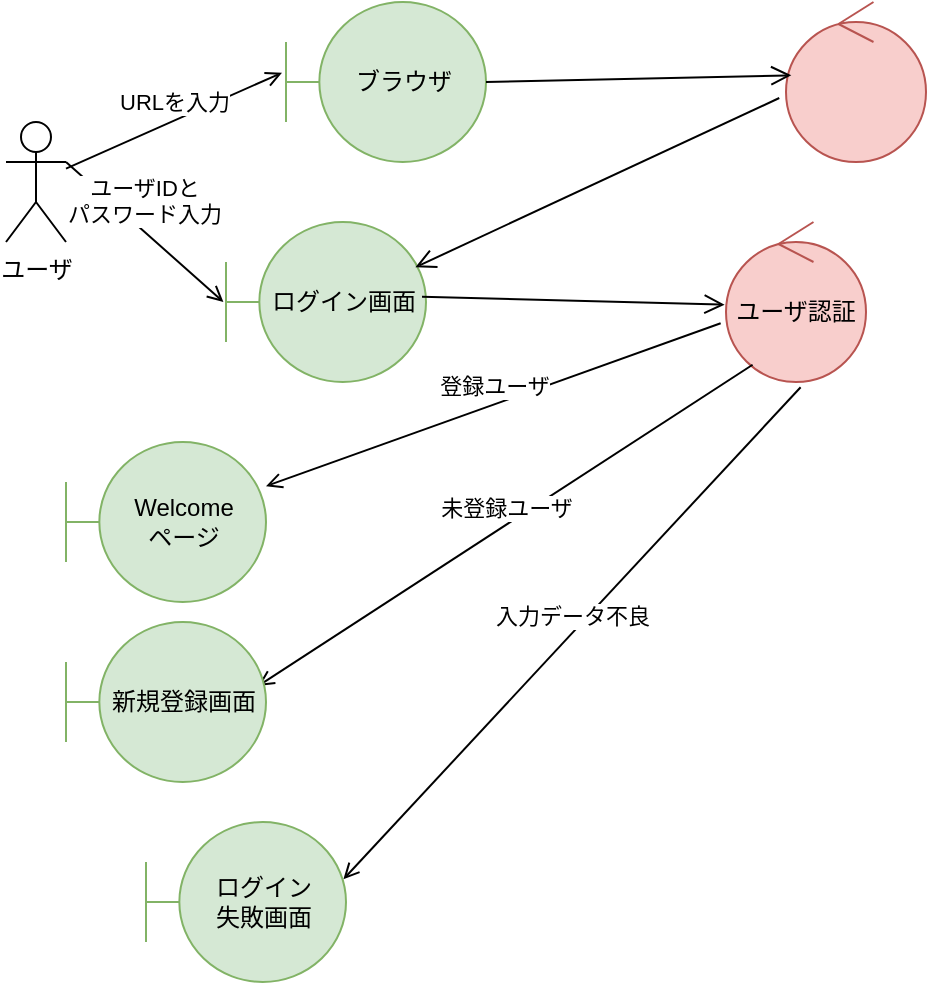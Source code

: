 <mxfile>
    <diagram id="dRtx_zkjnaV4VYiATWbP" name="ページ1">
        <mxGraphModel dx="576" dy="419" grid="1" gridSize="10" guides="1" tooltips="1" connect="1" arrows="1" fold="1" page="1" pageScale="1" pageWidth="827" pageHeight="1169" math="0" shadow="0">
            <root>
                <mxCell id="0"/>
                <mxCell id="1" parent="0"/>
                <mxCell id="2" value="ユーザ" style="shape=umlActor;verticalLabelPosition=bottom;verticalAlign=top;html=1;outlineConnect=0;" parent="1" vertex="1">
                    <mxGeometry x="100" y="130" width="30" height="60" as="geometry"/>
                </mxCell>
                <mxCell id="5" value="ブラウザ" style="shape=umlBoundary;whiteSpace=wrap;html=1;fillColor=#d5e8d4;strokeColor=#82b366;" parent="1" vertex="1">
                    <mxGeometry x="240" y="70" width="100" height="80" as="geometry"/>
                </mxCell>
                <mxCell id="6" value="URLを入力" style="html=1;verticalAlign=bottom;endArrow=open;curved=0;rounded=0;entryX=-0.02;entryY=0.442;entryDx=0;entryDy=0;entryPerimeter=0;endFill=0;" parent="1" source="2" target="5" edge="1">
                    <mxGeometry width="80" relative="1" as="geometry">
                        <mxPoint x="260" y="220" as="sourcePoint"/>
                        <mxPoint x="340" y="220" as="targetPoint"/>
                    </mxGeometry>
                </mxCell>
                <mxCell id="7" value="" style="ellipse;shape=umlControl;whiteSpace=wrap;html=1;fillColor=#f8cecc;strokeColor=#b85450;" parent="1" vertex="1">
                    <mxGeometry x="490" y="70" width="70" height="80" as="geometry"/>
                </mxCell>
                <mxCell id="8" value="ユーザIDと&lt;div&gt;パスワード入力&lt;/div&gt;" style="html=1;verticalAlign=bottom;endArrow=open;curved=0;rounded=0;endFill=0;exitX=1;exitY=0.333;exitDx=0;exitDy=0;exitPerimeter=0;entryX=-0.013;entryY=0.5;entryDx=0;entryDy=0;entryPerimeter=0;" parent="1" source="2" target="9" edge="1">
                    <mxGeometry width="80" relative="1" as="geometry">
                        <mxPoint x="210" y="220" as="sourcePoint"/>
                        <mxPoint x="230" y="230" as="targetPoint"/>
                    </mxGeometry>
                </mxCell>
                <mxCell id="9" value="ログイン画面" style="shape=umlBoundary;whiteSpace=wrap;html=1;fillColor=#d5e8d4;strokeColor=#82b366;" parent="1" vertex="1">
                    <mxGeometry x="210" y="180" width="100" height="80" as="geometry"/>
                </mxCell>
                <mxCell id="10" value="" style="endArrow=open;startArrow=none;endFill=0;startFill=0;endSize=8;html=1;verticalAlign=bottom;labelBackgroundColor=none;strokeWidth=1;entryX=0.038;entryY=0.458;entryDx=0;entryDy=0;entryPerimeter=0;exitX=1;exitY=0.5;exitDx=0;exitDy=0;exitPerimeter=0;" parent="1" source="5" target="7" edge="1">
                    <mxGeometry width="160" relative="1" as="geometry">
                        <mxPoint x="190" y="220" as="sourcePoint"/>
                        <mxPoint x="350" y="220" as="targetPoint"/>
                    </mxGeometry>
                </mxCell>
                <mxCell id="12" value="" style="endArrow=open;startArrow=none;endFill=0;startFill=0;endSize=8;html=1;verticalAlign=bottom;labelBackgroundColor=none;strokeWidth=1;entryX=0.947;entryY=0.283;entryDx=0;entryDy=0;entryPerimeter=0;exitX=-0.048;exitY=0.6;exitDx=0;exitDy=0;exitPerimeter=0;" parent="1" source="7" target="9" edge="1">
                    <mxGeometry width="160" relative="1" as="geometry">
                        <mxPoint x="350" y="280" as="sourcePoint"/>
                        <mxPoint x="473" y="297" as="targetPoint"/>
                    </mxGeometry>
                </mxCell>
                <mxCell id="13" value="" style="endArrow=open;startArrow=none;endFill=0;startFill=0;endSize=8;html=1;verticalAlign=bottom;labelBackgroundColor=none;strokeWidth=1;exitX=0.98;exitY=0.467;exitDx=0;exitDy=0;exitPerimeter=0;entryX=-0.01;entryY=0.517;entryDx=0;entryDy=0;entryPerimeter=0;" parent="1" source="9" target="14" edge="1">
                    <mxGeometry width="160" relative="1" as="geometry">
                        <mxPoint x="370" y="250" as="sourcePoint"/>
                        <mxPoint x="420" y="220" as="targetPoint"/>
                    </mxGeometry>
                </mxCell>
                <mxCell id="14" value="ユーザ認証" style="ellipse;shape=umlControl;whiteSpace=wrap;html=1;fillColor=#f8cecc;strokeColor=#b85450;" parent="1" vertex="1">
                    <mxGeometry x="460" y="180" width="70" height="80" as="geometry"/>
                </mxCell>
                <mxCell id="16" value="登録ユーザ" style="html=1;verticalAlign=bottom;endArrow=open;curved=0;rounded=0;endFill=0;exitX=-0.038;exitY=0.633;exitDx=0;exitDy=0;exitPerimeter=0;" parent="1" source="14" target="23" edge="1">
                    <mxGeometry width="80" relative="1" as="geometry">
                        <mxPoint x="270" y="270" as="sourcePoint"/>
                        <mxPoint x="379.3" y="279.36" as="targetPoint"/>
                    </mxGeometry>
                </mxCell>
                <mxCell id="18" value="未登録ユーザ" style="html=1;verticalAlign=bottom;endArrow=open;curved=0;rounded=0;endFill=0;exitX=0.19;exitY=0.892;exitDx=0;exitDy=0;exitPerimeter=0;entryX=0.96;entryY=0.4;entryDx=0;entryDy=0;entryPerimeter=0;" parent="1" source="14" target="24" edge="1">
                    <mxGeometry width="80" relative="1" as="geometry">
                        <mxPoint x="480" y="290" as="sourcePoint"/>
                        <mxPoint x="431.3" y="337.36" as="targetPoint"/>
                    </mxGeometry>
                </mxCell>
                <mxCell id="19" value="入力データ不良" style="html=1;verticalAlign=bottom;endArrow=open;curved=0;rounded=0;endFill=0;exitX=0.533;exitY=1.033;exitDx=0;exitDy=0;exitPerimeter=0;entryX=0.987;entryY=0.358;entryDx=0;entryDy=0;entryPerimeter=0;" parent="1" source="14" target="25" edge="1">
                    <mxGeometry width="80" relative="1" as="geometry">
                        <mxPoint x="570" y="260" as="sourcePoint"/>
                        <mxPoint x="504.02" y="415.36" as="targetPoint"/>
                    </mxGeometry>
                </mxCell>
                <mxCell id="23" value="Welcome&lt;div&gt;ページ&lt;/div&gt;" style="shape=umlBoundary;whiteSpace=wrap;html=1;fillColor=#d5e8d4;strokeColor=#82b366;" parent="1" vertex="1">
                    <mxGeometry x="130" y="290" width="100" height="80" as="geometry"/>
                </mxCell>
                <mxCell id="24" value="新規登録画面" style="shape=umlBoundary;whiteSpace=wrap;html=1;fillColor=#d5e8d4;strokeColor=#82b366;" parent="1" vertex="1">
                    <mxGeometry x="130" y="380" width="100" height="80" as="geometry"/>
                </mxCell>
                <mxCell id="25" value="ログイン&lt;div&gt;失敗画面&lt;/div&gt;" style="shape=umlBoundary;whiteSpace=wrap;html=1;fillColor=#d5e8d4;strokeColor=#82b366;" parent="1" vertex="1">
                    <mxGeometry x="170" y="480" width="100" height="80" as="geometry"/>
                </mxCell>
            </root>
        </mxGraphModel>
    </diagram>
</mxfile>